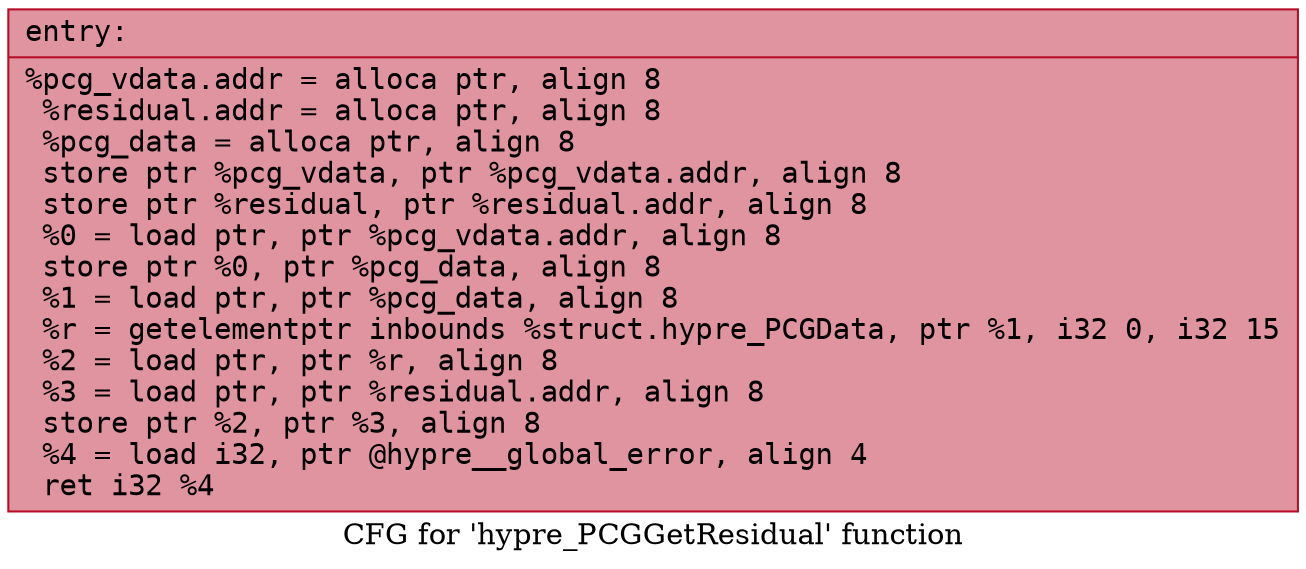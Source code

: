 digraph "CFG for 'hypre_PCGGetResidual' function" {
	label="CFG for 'hypre_PCGGetResidual' function";

	Node0x557061631240 [shape=record,color="#b70d28ff", style=filled, fillcolor="#b70d2870" fontname="Courier",label="{entry:\l|  %pcg_vdata.addr = alloca ptr, align 8\l  %residual.addr = alloca ptr, align 8\l  %pcg_data = alloca ptr, align 8\l  store ptr %pcg_vdata, ptr %pcg_vdata.addr, align 8\l  store ptr %residual, ptr %residual.addr, align 8\l  %0 = load ptr, ptr %pcg_vdata.addr, align 8\l  store ptr %0, ptr %pcg_data, align 8\l  %1 = load ptr, ptr %pcg_data, align 8\l  %r = getelementptr inbounds %struct.hypre_PCGData, ptr %1, i32 0, i32 15\l  %2 = load ptr, ptr %r, align 8\l  %3 = load ptr, ptr %residual.addr, align 8\l  store ptr %2, ptr %3, align 8\l  %4 = load i32, ptr @hypre__global_error, align 4\l  ret i32 %4\l}"];
}

